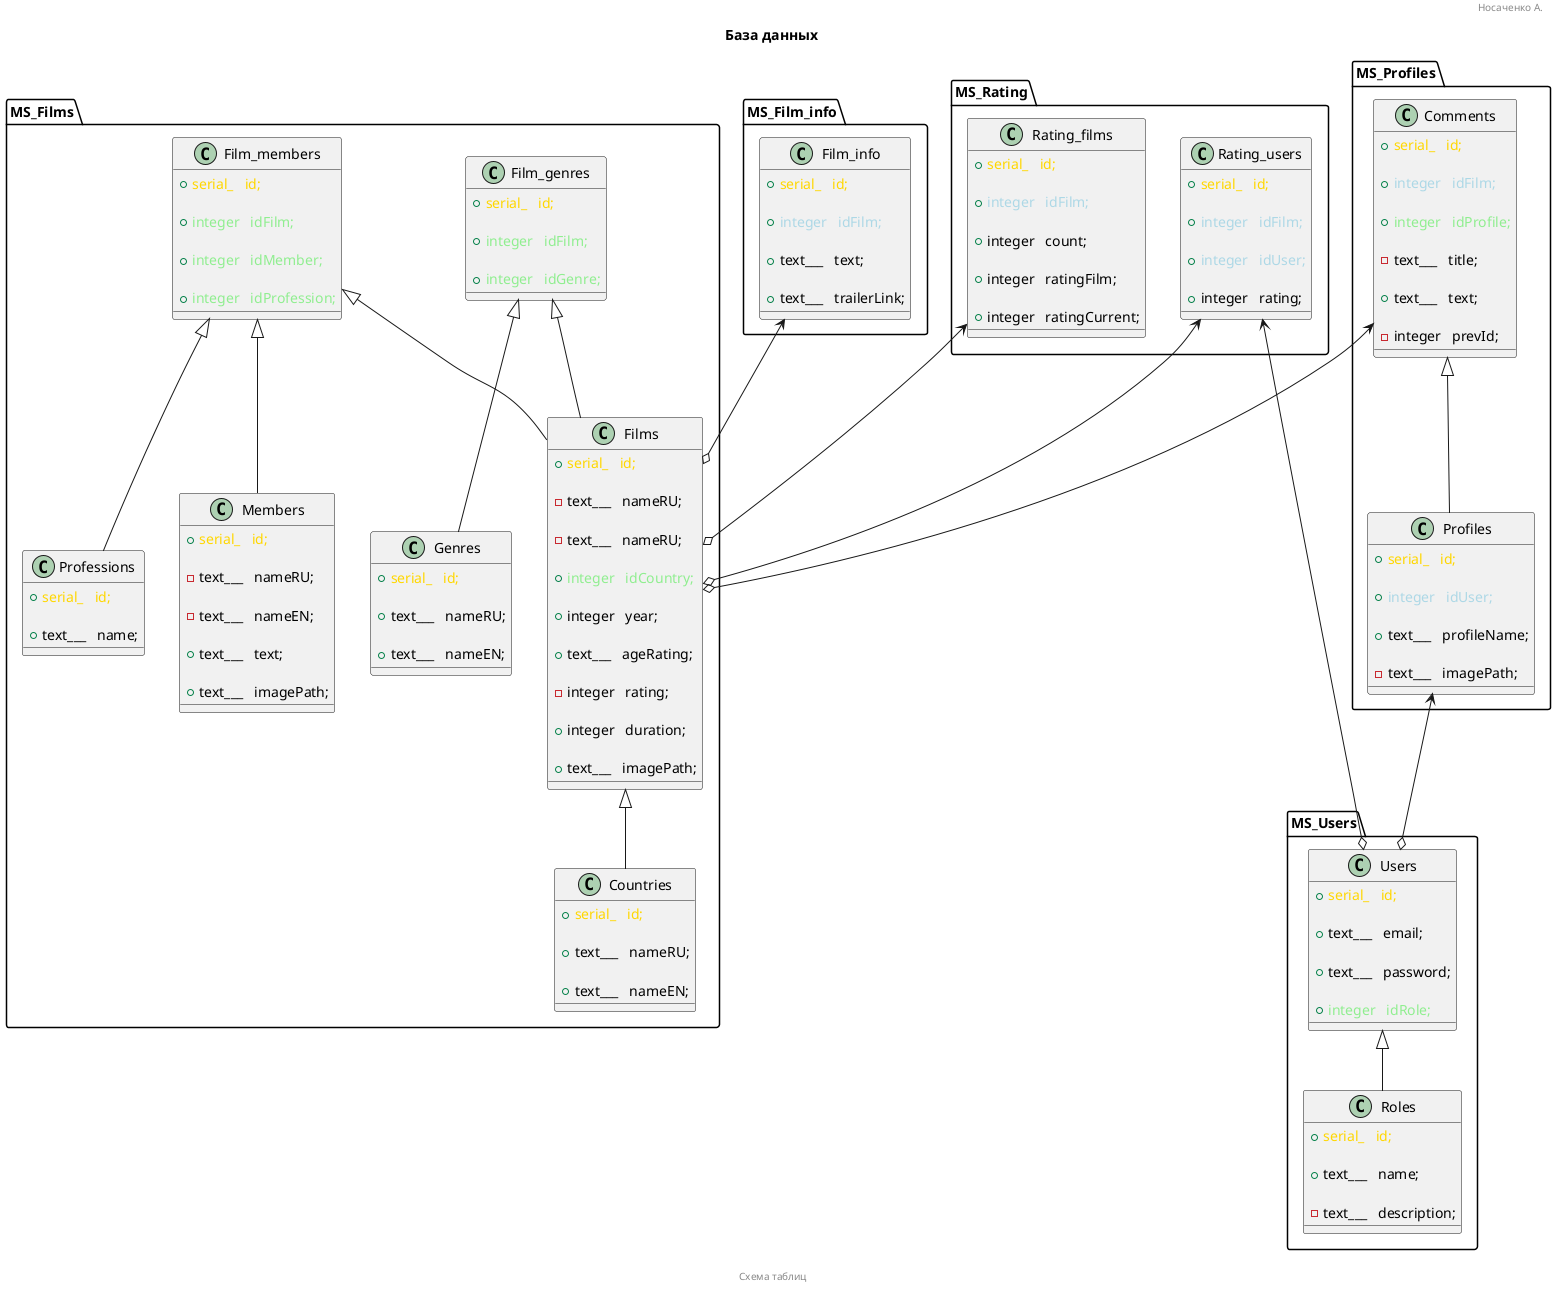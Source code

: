 @startuml


title  База данных
header Носаченко А.
footer \n Схема таблиц

skinparam defaultFontName VL Gothic


' = = = = = = = =
' = = = = = = = =
' = = = = = = = =


namespace MS_Films {

class Films
{
  + <font color="gold"      >serial_   id;

  - text___   nameRU;

  - text___   nameRU;

  + <font color="lightgreen">integer   idCountry;

  + integer   year;

  + text___   ageRating;

  - integer   rating;

  + integer   duration;

  + text___   imagePath;
}

class Countries
{
  + <font color="gold"      >serial_   id;

  + text___   nameRU;

  + text___   nameEN;
}

class Film_genres
{
  + <font color="gold"      >serial_   id;

  + <font color="lightgreen">integer   idFilm;

  + <font color="lightgreen">integer   idGenre;
}

class Genres
{
  + <font color="gold"      >serial_   id;

  + text___   nameRU;

  + text___   nameEN;
}

class Film_members
{
  + <font color="gold"      >serial_   id;

  + <font color="lightgreen">integer   idFilm;

  + <font color="lightgreen">integer   idMember;

  + <font color="lightgreen">integer   idProfession;
}

class Members
{
  + <font color="gold"      >serial_   id;

  - text___   nameRU;

  - text___   nameEN;

  + text___   text;

  + text___   imagePath;
}

class Professions
{
  + <font color="gold"      >serial_   id;

  + text___   name;
}

}


' = = = = = = = =
' = = = MiS = = =
' = = = = = = = =


namespace MS_Rating {

class Rating_films
{
  + <font color="gold"      >serial_   id;

  + <font color="lightblue" >integer   idFilm;

  + integer   count;

  + integer   ratingFilm;

  + integer   ratingCurrent;
}

class Rating_users
{
  + <font color="gold"      >serial_   id;

  + <font color="lightblue" >integer   idFilm;

  + <font color="lightblue" >integer   idUser;

  + integer   rating;
}

}


' = = = = = = = =
' = = = MiS = = =
' = = = = = = = =


namespace MS_Film_info {

class Film_info
{
  + <font color="gold"      >serial_   id;

  + <font color="lightblue" >integer   idFilm;

  + text___   text;

  + text___   trailerLink;
}

}


' = = = = = = = =
' = = = MiS = = =
' = = = = = = = =


namespace MS_Profiles {

class Profiles
{
  + <font color="gold"      >serial_   id;

  + <font color="lightblue" >integer   idUser;

  + text___   profileName;

  - text___   imagePath;
}

class Comments
{
  + <font color="gold"      >serial_   id;

  + <font color="lightblue" >integer   idFilm;

  + <font color="lightgreen">integer   idProfile;

  - text___   title;

  + text___   text;

  - integer   prevId;
}

}


' = = = = = = = =
' = = = MiS = = =
' = = = = = = = =


namespace MS_Users {

class Users
{
  + <font color="gold"      >serial_   id;

  + text___   email;

  + text___   password;

  + <font color="lightgreen">integer   idRole;
}

class Roles
{
  + <font color="gold"      >serial_   id;

  + text___   name;

  - text___   description;
}

}


' = = = = = = = =
' = = = = = = = =
' = = = = = = = =


Films        <|-- Countries
Film_genres  <|-- Films
Film_genres  <|-- Genres
Film_members <|-- Films
Film_members <|-- Members
Film_members <|-- Professions

Comments     <|-- Profiles
Users        <|-- Roles


' = = = = = = = =
' = = = RMQ = = =
' = = = = = = = =


Film_info    <--o Films
Rating_films <--o Films
Rating_users <--o Films
Rating_users <--o Users

Comments     <--o Films
Profiles     <--o Users


@enduml